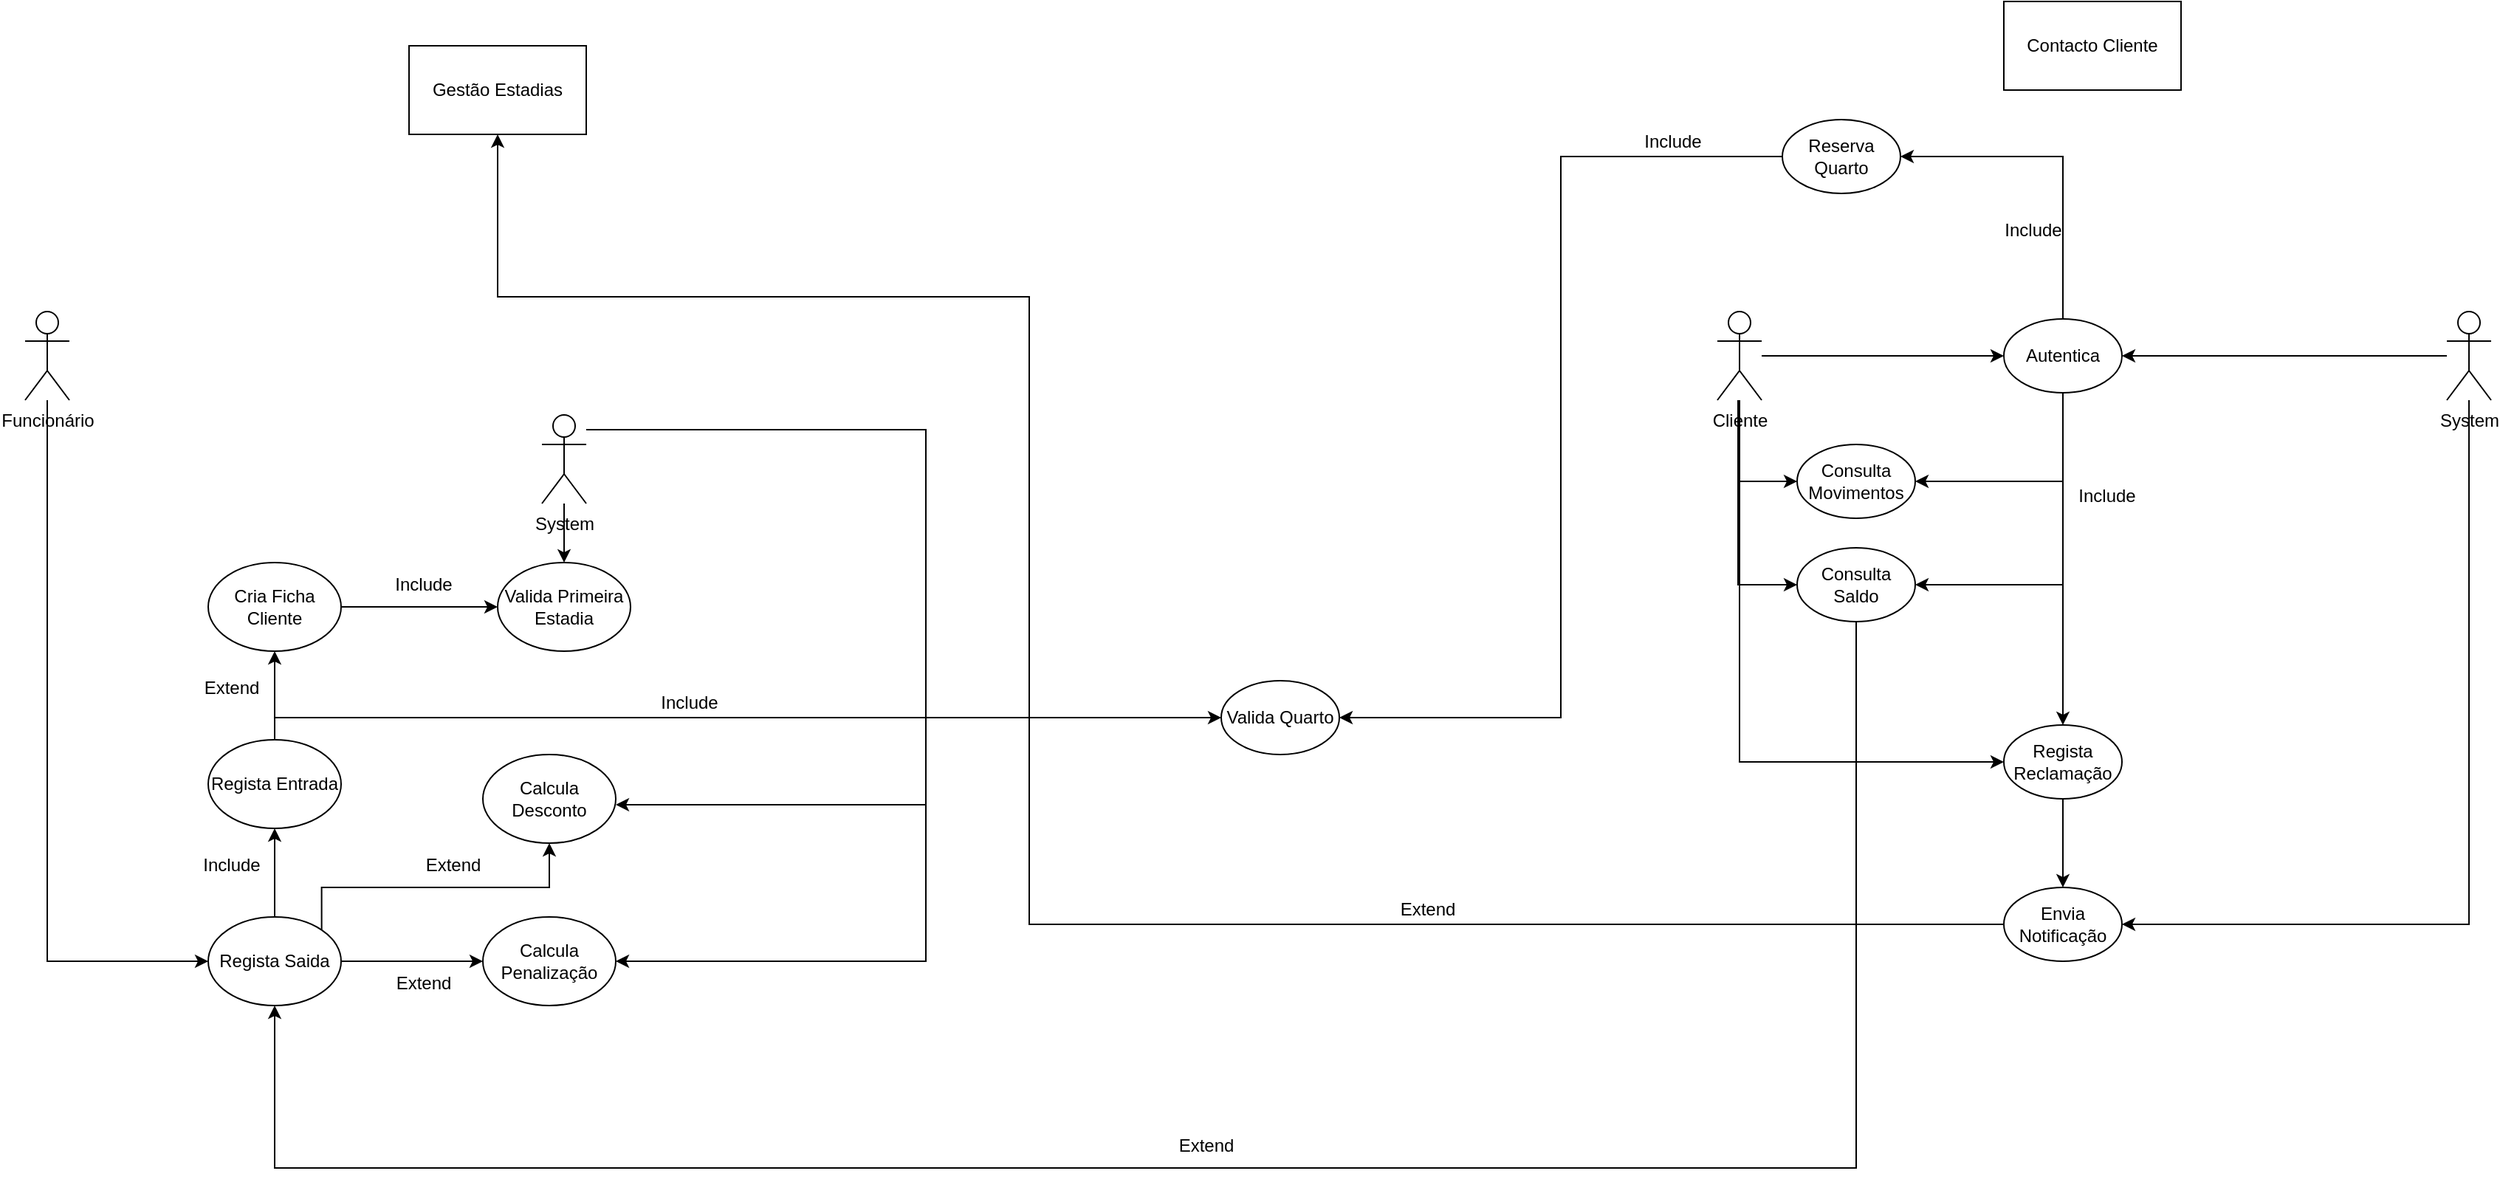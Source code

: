 <mxfile version="26.0.12">
  <diagram name="Página-1" id="fh4KVaTLT4rVOwyniBJN">
    <mxGraphModel dx="1632" dy="753" grid="1" gridSize="10" guides="1" tooltips="1" connect="1" arrows="1" fold="1" page="1" pageScale="1" pageWidth="827" pageHeight="1169" math="0" shadow="0">
      <root>
        <mxCell id="0" />
        <mxCell id="1" parent="0" />
        <mxCell id="tYYlDMSHgzgQFrv5HUEB-68" style="edgeStyle=orthogonalEdgeStyle;rounded=0;orthogonalLoop=1;jettySize=auto;html=1;entryX=0;entryY=0.5;entryDx=0;entryDy=0;" edge="1" parent="1" source="tYYlDMSHgzgQFrv5HUEB-1" target="tYYlDMSHgzgQFrv5HUEB-16">
          <mxGeometry relative="1" as="geometry">
            <Array as="points">
              <mxPoint x="95" y="690" />
            </Array>
          </mxGeometry>
        </mxCell>
        <mxCell id="tYYlDMSHgzgQFrv5HUEB-1" value="Funcionário" style="shape=umlActor;verticalLabelPosition=bottom;verticalAlign=top;html=1;outlineConnect=0;" vertex="1" parent="1">
          <mxGeometry x="80" y="250" width="30" height="60" as="geometry" />
        </mxCell>
        <mxCell id="tYYlDMSHgzgQFrv5HUEB-10" style="edgeStyle=orthogonalEdgeStyle;rounded=0;orthogonalLoop=1;jettySize=auto;html=1;entryX=0.5;entryY=0;entryDx=0;entryDy=0;" edge="1" parent="1" source="tYYlDMSHgzgQFrv5HUEB-3" target="tYYlDMSHgzgQFrv5HUEB-5">
          <mxGeometry relative="1" as="geometry" />
        </mxCell>
        <mxCell id="tYYlDMSHgzgQFrv5HUEB-3" value="System" style="shape=umlActor;verticalLabelPosition=bottom;verticalAlign=top;html=1;outlineConnect=0;" vertex="1" parent="1">
          <mxGeometry x="430" y="320" width="30" height="60" as="geometry" />
        </mxCell>
        <mxCell id="tYYlDMSHgzgQFrv5HUEB-5" value="Valida Primeira Estadia" style="ellipse;whiteSpace=wrap;html=1;" vertex="1" parent="1">
          <mxGeometry x="400" y="420" width="90" height="60" as="geometry" />
        </mxCell>
        <mxCell id="tYYlDMSHgzgQFrv5HUEB-7" value="Include" style="text;html=1;align=center;verticalAlign=middle;whiteSpace=wrap;rounded=0;" vertex="1" parent="1">
          <mxGeometry x="320" y="420" width="60" height="30" as="geometry" />
        </mxCell>
        <mxCell id="tYYlDMSHgzgQFrv5HUEB-70" style="edgeStyle=orthogonalEdgeStyle;rounded=0;orthogonalLoop=1;jettySize=auto;html=1;entryX=0;entryY=0.5;entryDx=0;entryDy=0;" edge="1" parent="1" source="tYYlDMSHgzgQFrv5HUEB-8" target="tYYlDMSHgzgQFrv5HUEB-5">
          <mxGeometry relative="1" as="geometry" />
        </mxCell>
        <mxCell id="tYYlDMSHgzgQFrv5HUEB-8" value="Cria Ficha Cliente" style="ellipse;whiteSpace=wrap;html=1;" vertex="1" parent="1">
          <mxGeometry x="204" y="420" width="90" height="60" as="geometry" />
        </mxCell>
        <mxCell id="tYYlDMSHgzgQFrv5HUEB-69" style="edgeStyle=orthogonalEdgeStyle;rounded=0;orthogonalLoop=1;jettySize=auto;html=1;exitX=0.5;exitY=0;exitDx=0;exitDy=0;entryX=0.5;entryY=1;entryDx=0;entryDy=0;" edge="1" parent="1" source="tYYlDMSHgzgQFrv5HUEB-15" target="tYYlDMSHgzgQFrv5HUEB-8">
          <mxGeometry relative="1" as="geometry" />
        </mxCell>
        <mxCell id="tYYlDMSHgzgQFrv5HUEB-93" style="edgeStyle=orthogonalEdgeStyle;rounded=0;orthogonalLoop=1;jettySize=auto;html=1;entryX=0;entryY=0.5;entryDx=0;entryDy=0;" edge="1" parent="1" source="tYYlDMSHgzgQFrv5HUEB-15" target="tYYlDMSHgzgQFrv5HUEB-63">
          <mxGeometry relative="1" as="geometry">
            <Array as="points">
              <mxPoint x="249" y="525" />
            </Array>
          </mxGeometry>
        </mxCell>
        <mxCell id="tYYlDMSHgzgQFrv5HUEB-15" value="Regista Entrada" style="ellipse;whiteSpace=wrap;html=1;" vertex="1" parent="1">
          <mxGeometry x="204" y="540" width="90" height="60" as="geometry" />
        </mxCell>
        <mxCell id="tYYlDMSHgzgQFrv5HUEB-67" style="edgeStyle=orthogonalEdgeStyle;rounded=0;orthogonalLoop=1;jettySize=auto;html=1;exitX=0.5;exitY=0;exitDx=0;exitDy=0;entryX=0.5;entryY=1;entryDx=0;entryDy=0;" edge="1" parent="1" source="tYYlDMSHgzgQFrv5HUEB-16" target="tYYlDMSHgzgQFrv5HUEB-15">
          <mxGeometry relative="1" as="geometry" />
        </mxCell>
        <mxCell id="tYYlDMSHgzgQFrv5HUEB-71" style="edgeStyle=orthogonalEdgeStyle;rounded=0;orthogonalLoop=1;jettySize=auto;html=1;entryX=0;entryY=0.5;entryDx=0;entryDy=0;" edge="1" parent="1" source="tYYlDMSHgzgQFrv5HUEB-16">
          <mxGeometry relative="1" as="geometry">
            <mxPoint x="390" y="690" as="targetPoint" />
          </mxGeometry>
        </mxCell>
        <mxCell id="tYYlDMSHgzgQFrv5HUEB-72" style="edgeStyle=orthogonalEdgeStyle;rounded=0;orthogonalLoop=1;jettySize=auto;html=1;exitX=1;exitY=0;exitDx=0;exitDy=0;entryX=0.5;entryY=1;entryDx=0;entryDy=0;" edge="1" parent="1" source="tYYlDMSHgzgQFrv5HUEB-16">
          <mxGeometry relative="1" as="geometry">
            <mxPoint x="435" y="610" as="targetPoint" />
            <Array as="points">
              <mxPoint x="281" y="640" />
              <mxPoint x="435" y="640" />
            </Array>
          </mxGeometry>
        </mxCell>
        <mxCell id="tYYlDMSHgzgQFrv5HUEB-16" value="Regista Saida" style="ellipse;whiteSpace=wrap;html=1;" vertex="1" parent="1">
          <mxGeometry x="204" y="660" width="90" height="60" as="geometry" />
        </mxCell>
        <mxCell id="tYYlDMSHgzgQFrv5HUEB-19" value="Extend" style="text;html=1;align=center;verticalAlign=middle;whiteSpace=wrap;rounded=0;" vertex="1" parent="1">
          <mxGeometry x="190" y="490" width="60" height="30" as="geometry" />
        </mxCell>
        <mxCell id="tYYlDMSHgzgQFrv5HUEB-20" value="Include" style="text;html=1;align=center;verticalAlign=middle;whiteSpace=wrap;rounded=0;" vertex="1" parent="1">
          <mxGeometry x="190" y="610" width="60" height="30" as="geometry" />
        </mxCell>
        <mxCell id="tYYlDMSHgzgQFrv5HUEB-22" style="edgeStyle=orthogonalEdgeStyle;rounded=0;orthogonalLoop=1;jettySize=auto;html=1;entryX=1;entryY=0.5;entryDx=0;entryDy=0;" edge="1" parent="1" source="tYYlDMSHgzgQFrv5HUEB-3">
          <mxGeometry relative="1" as="geometry">
            <mxPoint x="480" y="690" as="targetPoint" />
            <Array as="points">
              <mxPoint x="690" y="330" />
              <mxPoint x="690" y="690" />
            </Array>
          </mxGeometry>
        </mxCell>
        <mxCell id="tYYlDMSHgzgQFrv5HUEB-24" value="Extend" style="text;html=1;align=center;verticalAlign=middle;whiteSpace=wrap;rounded=0;" vertex="1" parent="1">
          <mxGeometry x="320" y="690" width="60" height="30" as="geometry" />
        </mxCell>
        <mxCell id="tYYlDMSHgzgQFrv5HUEB-25" value="Calcula Penalização" style="ellipse;whiteSpace=wrap;html=1;" vertex="1" parent="1">
          <mxGeometry x="390" y="660" width="90" height="60" as="geometry" />
        </mxCell>
        <mxCell id="tYYlDMSHgzgQFrv5HUEB-36" value="Extend" style="text;html=1;align=center;verticalAlign=middle;whiteSpace=wrap;rounded=0;" vertex="1" parent="1">
          <mxGeometry x="340" y="610" width="60" height="30" as="geometry" />
        </mxCell>
        <mxCell id="tYYlDMSHgzgQFrv5HUEB-38" style="edgeStyle=orthogonalEdgeStyle;rounded=0;orthogonalLoop=1;jettySize=auto;html=1;entryX=1;entryY=0.5;entryDx=0;entryDy=0;" edge="1" parent="1">
          <mxGeometry relative="1" as="geometry">
            <mxPoint x="690" y="584" as="sourcePoint" />
            <mxPoint x="480" y="584" as="targetPoint" />
          </mxGeometry>
        </mxCell>
        <mxCell id="tYYlDMSHgzgQFrv5HUEB-39" value="Calcula Desconto" style="ellipse;whiteSpace=wrap;html=1;" vertex="1" parent="1">
          <mxGeometry x="390" y="550" width="90" height="60" as="geometry" />
        </mxCell>
        <mxCell id="tYYlDMSHgzgQFrv5HUEB-43" value="Gestão Estadias" style="rounded=0;whiteSpace=wrap;html=1;" vertex="1" parent="1">
          <mxGeometry x="340" y="70" width="120" height="60" as="geometry" />
        </mxCell>
        <mxCell id="tYYlDMSHgzgQFrv5HUEB-45" value="Contacto Cliente" style="rounded=0;whiteSpace=wrap;html=1;" vertex="1" parent="1">
          <mxGeometry x="1420" y="40" width="120" height="60" as="geometry" />
        </mxCell>
        <mxCell id="tYYlDMSHgzgQFrv5HUEB-49" style="edgeStyle=orthogonalEdgeStyle;rounded=0;orthogonalLoop=1;jettySize=auto;html=1;entryX=0;entryY=0.5;entryDx=0;entryDy=0;" edge="1" parent="1" source="tYYlDMSHgzgQFrv5HUEB-46" target="tYYlDMSHgzgQFrv5HUEB-48">
          <mxGeometry relative="1" as="geometry" />
        </mxCell>
        <mxCell id="tYYlDMSHgzgQFrv5HUEB-88" style="edgeStyle=orthogonalEdgeStyle;rounded=0;orthogonalLoop=1;jettySize=auto;html=1;entryX=0;entryY=0.5;entryDx=0;entryDy=0;" edge="1" parent="1" source="tYYlDMSHgzgQFrv5HUEB-46" target="tYYlDMSHgzgQFrv5HUEB-51">
          <mxGeometry relative="1" as="geometry">
            <Array as="points">
              <mxPoint x="1240" y="435" />
            </Array>
          </mxGeometry>
        </mxCell>
        <mxCell id="tYYlDMSHgzgQFrv5HUEB-89" style="edgeStyle=orthogonalEdgeStyle;rounded=0;orthogonalLoop=1;jettySize=auto;html=1;entryX=0;entryY=0.5;entryDx=0;entryDy=0;" edge="1" parent="1" source="tYYlDMSHgzgQFrv5HUEB-46" target="tYYlDMSHgzgQFrv5HUEB-52">
          <mxGeometry relative="1" as="geometry">
            <Array as="points">
              <mxPoint x="1240" y="365" />
            </Array>
          </mxGeometry>
        </mxCell>
        <mxCell id="tYYlDMSHgzgQFrv5HUEB-92" style="edgeStyle=orthogonalEdgeStyle;rounded=0;orthogonalLoop=1;jettySize=auto;html=1;entryX=0;entryY=0.5;entryDx=0;entryDy=0;" edge="1" parent="1" source="tYYlDMSHgzgQFrv5HUEB-46" target="tYYlDMSHgzgQFrv5HUEB-56">
          <mxGeometry relative="1" as="geometry">
            <Array as="points">
              <mxPoint x="1241" y="555" />
            </Array>
          </mxGeometry>
        </mxCell>
        <mxCell id="tYYlDMSHgzgQFrv5HUEB-46" value="Cliente" style="shape=umlActor;verticalLabelPosition=bottom;verticalAlign=top;html=1;outlineConnect=0;" vertex="1" parent="1">
          <mxGeometry x="1226" y="250" width="30" height="60" as="geometry" />
        </mxCell>
        <mxCell id="tYYlDMSHgzgQFrv5HUEB-50" style="edgeStyle=orthogonalEdgeStyle;rounded=0;orthogonalLoop=1;jettySize=auto;html=1;entryX=1;entryY=0.5;entryDx=0;entryDy=0;" edge="1" parent="1" source="tYYlDMSHgzgQFrv5HUEB-47" target="tYYlDMSHgzgQFrv5HUEB-48">
          <mxGeometry relative="1" as="geometry" />
        </mxCell>
        <mxCell id="tYYlDMSHgzgQFrv5HUEB-79" style="edgeStyle=orthogonalEdgeStyle;rounded=0;orthogonalLoop=1;jettySize=auto;html=1;entryX=1;entryY=0.5;entryDx=0;entryDy=0;" edge="1" parent="1" source="tYYlDMSHgzgQFrv5HUEB-47" target="tYYlDMSHgzgQFrv5HUEB-77">
          <mxGeometry relative="1" as="geometry">
            <Array as="points">
              <mxPoint x="1735" y="665" />
            </Array>
          </mxGeometry>
        </mxCell>
        <mxCell id="tYYlDMSHgzgQFrv5HUEB-47" value="System" style="shape=umlActor;verticalLabelPosition=bottom;verticalAlign=top;html=1;outlineConnect=0;" vertex="1" parent="1">
          <mxGeometry x="1720" y="250" width="30" height="60" as="geometry" />
        </mxCell>
        <mxCell id="tYYlDMSHgzgQFrv5HUEB-57" style="edgeStyle=orthogonalEdgeStyle;rounded=0;orthogonalLoop=1;jettySize=auto;html=1;exitX=0.5;exitY=1;exitDx=0;exitDy=0;" edge="1" parent="1" source="tYYlDMSHgzgQFrv5HUEB-48" target="tYYlDMSHgzgQFrv5HUEB-56">
          <mxGeometry relative="1" as="geometry" />
        </mxCell>
        <mxCell id="tYYlDMSHgzgQFrv5HUEB-61" style="edgeStyle=orthogonalEdgeStyle;rounded=0;orthogonalLoop=1;jettySize=auto;html=1;entryX=1;entryY=0.5;entryDx=0;entryDy=0;" edge="1" parent="1" source="tYYlDMSHgzgQFrv5HUEB-48" target="tYYlDMSHgzgQFrv5HUEB-60">
          <mxGeometry relative="1" as="geometry">
            <Array as="points">
              <mxPoint x="1460" y="145" />
            </Array>
          </mxGeometry>
        </mxCell>
        <mxCell id="tYYlDMSHgzgQFrv5HUEB-90" style="edgeStyle=orthogonalEdgeStyle;rounded=0;orthogonalLoop=1;jettySize=auto;html=1;entryX=1;entryY=0.5;entryDx=0;entryDy=0;" edge="1" parent="1" source="tYYlDMSHgzgQFrv5HUEB-48" target="tYYlDMSHgzgQFrv5HUEB-52">
          <mxGeometry relative="1" as="geometry">
            <Array as="points">
              <mxPoint x="1460" y="365" />
            </Array>
          </mxGeometry>
        </mxCell>
        <mxCell id="tYYlDMSHgzgQFrv5HUEB-91" style="edgeStyle=orthogonalEdgeStyle;rounded=0;orthogonalLoop=1;jettySize=auto;html=1;entryX=1;entryY=0.5;entryDx=0;entryDy=0;" edge="1" parent="1" source="tYYlDMSHgzgQFrv5HUEB-48" target="tYYlDMSHgzgQFrv5HUEB-51">
          <mxGeometry relative="1" as="geometry">
            <Array as="points">
              <mxPoint x="1460" y="435" />
            </Array>
          </mxGeometry>
        </mxCell>
        <mxCell id="tYYlDMSHgzgQFrv5HUEB-48" value="Autentica" style="ellipse;whiteSpace=wrap;html=1;" vertex="1" parent="1">
          <mxGeometry x="1420" y="255" width="80" height="50" as="geometry" />
        </mxCell>
        <mxCell id="tYYlDMSHgzgQFrv5HUEB-75" style="edgeStyle=orthogonalEdgeStyle;rounded=0;orthogonalLoop=1;jettySize=auto;html=1;entryX=0.5;entryY=1;entryDx=0;entryDy=0;" edge="1" parent="1" source="tYYlDMSHgzgQFrv5HUEB-51" target="tYYlDMSHgzgQFrv5HUEB-16">
          <mxGeometry relative="1" as="geometry">
            <Array as="points">
              <mxPoint x="1320" y="830" />
              <mxPoint x="249" y="830" />
            </Array>
          </mxGeometry>
        </mxCell>
        <mxCell id="tYYlDMSHgzgQFrv5HUEB-51" value="Consulta Saldo" style="ellipse;whiteSpace=wrap;html=1;" vertex="1" parent="1">
          <mxGeometry x="1280" y="410" width="80" height="50" as="geometry" />
        </mxCell>
        <mxCell id="tYYlDMSHgzgQFrv5HUEB-52" value="Consulta Movimentos" style="ellipse;whiteSpace=wrap;html=1;" vertex="1" parent="1">
          <mxGeometry x="1280" y="340" width="80" height="50" as="geometry" />
        </mxCell>
        <mxCell id="tYYlDMSHgzgQFrv5HUEB-55" value="Include" style="text;html=1;align=center;verticalAlign=middle;whiteSpace=wrap;rounded=0;" vertex="1" parent="1">
          <mxGeometry x="1460" y="360" width="60" height="30" as="geometry" />
        </mxCell>
        <mxCell id="tYYlDMSHgzgQFrv5HUEB-58" style="edgeStyle=orthogonalEdgeStyle;rounded=0;orthogonalLoop=1;jettySize=auto;html=1;entryX=0.5;entryY=1;entryDx=0;entryDy=0;exitX=0;exitY=0.5;exitDx=0;exitDy=0;" edge="1" parent="1" source="tYYlDMSHgzgQFrv5HUEB-77" target="tYYlDMSHgzgQFrv5HUEB-43">
          <mxGeometry relative="1" as="geometry">
            <Array as="points">
              <mxPoint x="760" y="665" />
              <mxPoint x="760" y="240" />
              <mxPoint x="400" y="240" />
            </Array>
          </mxGeometry>
        </mxCell>
        <mxCell id="tYYlDMSHgzgQFrv5HUEB-78" style="edgeStyle=orthogonalEdgeStyle;rounded=0;orthogonalLoop=1;jettySize=auto;html=1;" edge="1" parent="1" source="tYYlDMSHgzgQFrv5HUEB-56" target="tYYlDMSHgzgQFrv5HUEB-77">
          <mxGeometry relative="1" as="geometry" />
        </mxCell>
        <mxCell id="tYYlDMSHgzgQFrv5HUEB-56" value="Regista Reclamação" style="ellipse;whiteSpace=wrap;html=1;" vertex="1" parent="1">
          <mxGeometry x="1420" y="530" width="80" height="50" as="geometry" />
        </mxCell>
        <mxCell id="tYYlDMSHgzgQFrv5HUEB-59" value="Extend" style="text;html=1;align=center;verticalAlign=middle;whiteSpace=wrap;rounded=0;" vertex="1" parent="1">
          <mxGeometry x="1000" y="640" width="60" height="30" as="geometry" />
        </mxCell>
        <mxCell id="tYYlDMSHgzgQFrv5HUEB-94" style="edgeStyle=orthogonalEdgeStyle;rounded=0;orthogonalLoop=1;jettySize=auto;html=1;exitX=0;exitY=0.5;exitDx=0;exitDy=0;entryX=1;entryY=0.5;entryDx=0;entryDy=0;" edge="1" parent="1" source="tYYlDMSHgzgQFrv5HUEB-60" target="tYYlDMSHgzgQFrv5HUEB-63">
          <mxGeometry relative="1" as="geometry" />
        </mxCell>
        <mxCell id="tYYlDMSHgzgQFrv5HUEB-60" value="Reserva Quarto" style="ellipse;whiteSpace=wrap;html=1;" vertex="1" parent="1">
          <mxGeometry x="1270" y="120" width="80" height="50" as="geometry" />
        </mxCell>
        <mxCell id="tYYlDMSHgzgQFrv5HUEB-63" value="Valida Quarto" style="ellipse;whiteSpace=wrap;html=1;" vertex="1" parent="1">
          <mxGeometry x="890" y="500" width="80" height="50" as="geometry" />
        </mxCell>
        <mxCell id="tYYlDMSHgzgQFrv5HUEB-66" value="Include" style="text;html=1;align=center;verticalAlign=middle;whiteSpace=wrap;rounded=0;" vertex="1" parent="1">
          <mxGeometry x="1166" y="120" width="60" height="30" as="geometry" />
        </mxCell>
        <mxCell id="tYYlDMSHgzgQFrv5HUEB-74" value="Include" style="text;html=1;align=center;verticalAlign=middle;whiteSpace=wrap;rounded=0;" vertex="1" parent="1">
          <mxGeometry x="1410" y="180" width="60" height="30" as="geometry" />
        </mxCell>
        <mxCell id="tYYlDMSHgzgQFrv5HUEB-76" value="Extend" style="text;html=1;align=center;verticalAlign=middle;whiteSpace=wrap;rounded=0;" vertex="1" parent="1">
          <mxGeometry x="850" y="800" width="60" height="30" as="geometry" />
        </mxCell>
        <mxCell id="tYYlDMSHgzgQFrv5HUEB-77" value="Envia Notificação" style="ellipse;whiteSpace=wrap;html=1;" vertex="1" parent="1">
          <mxGeometry x="1420" y="640" width="80" height="50" as="geometry" />
        </mxCell>
        <mxCell id="tYYlDMSHgzgQFrv5HUEB-82" value="Include" style="text;html=1;align=center;verticalAlign=middle;whiteSpace=wrap;rounded=0;" vertex="1" parent="1">
          <mxGeometry x="500" y="500" width="60" height="30" as="geometry" />
        </mxCell>
      </root>
    </mxGraphModel>
  </diagram>
</mxfile>
